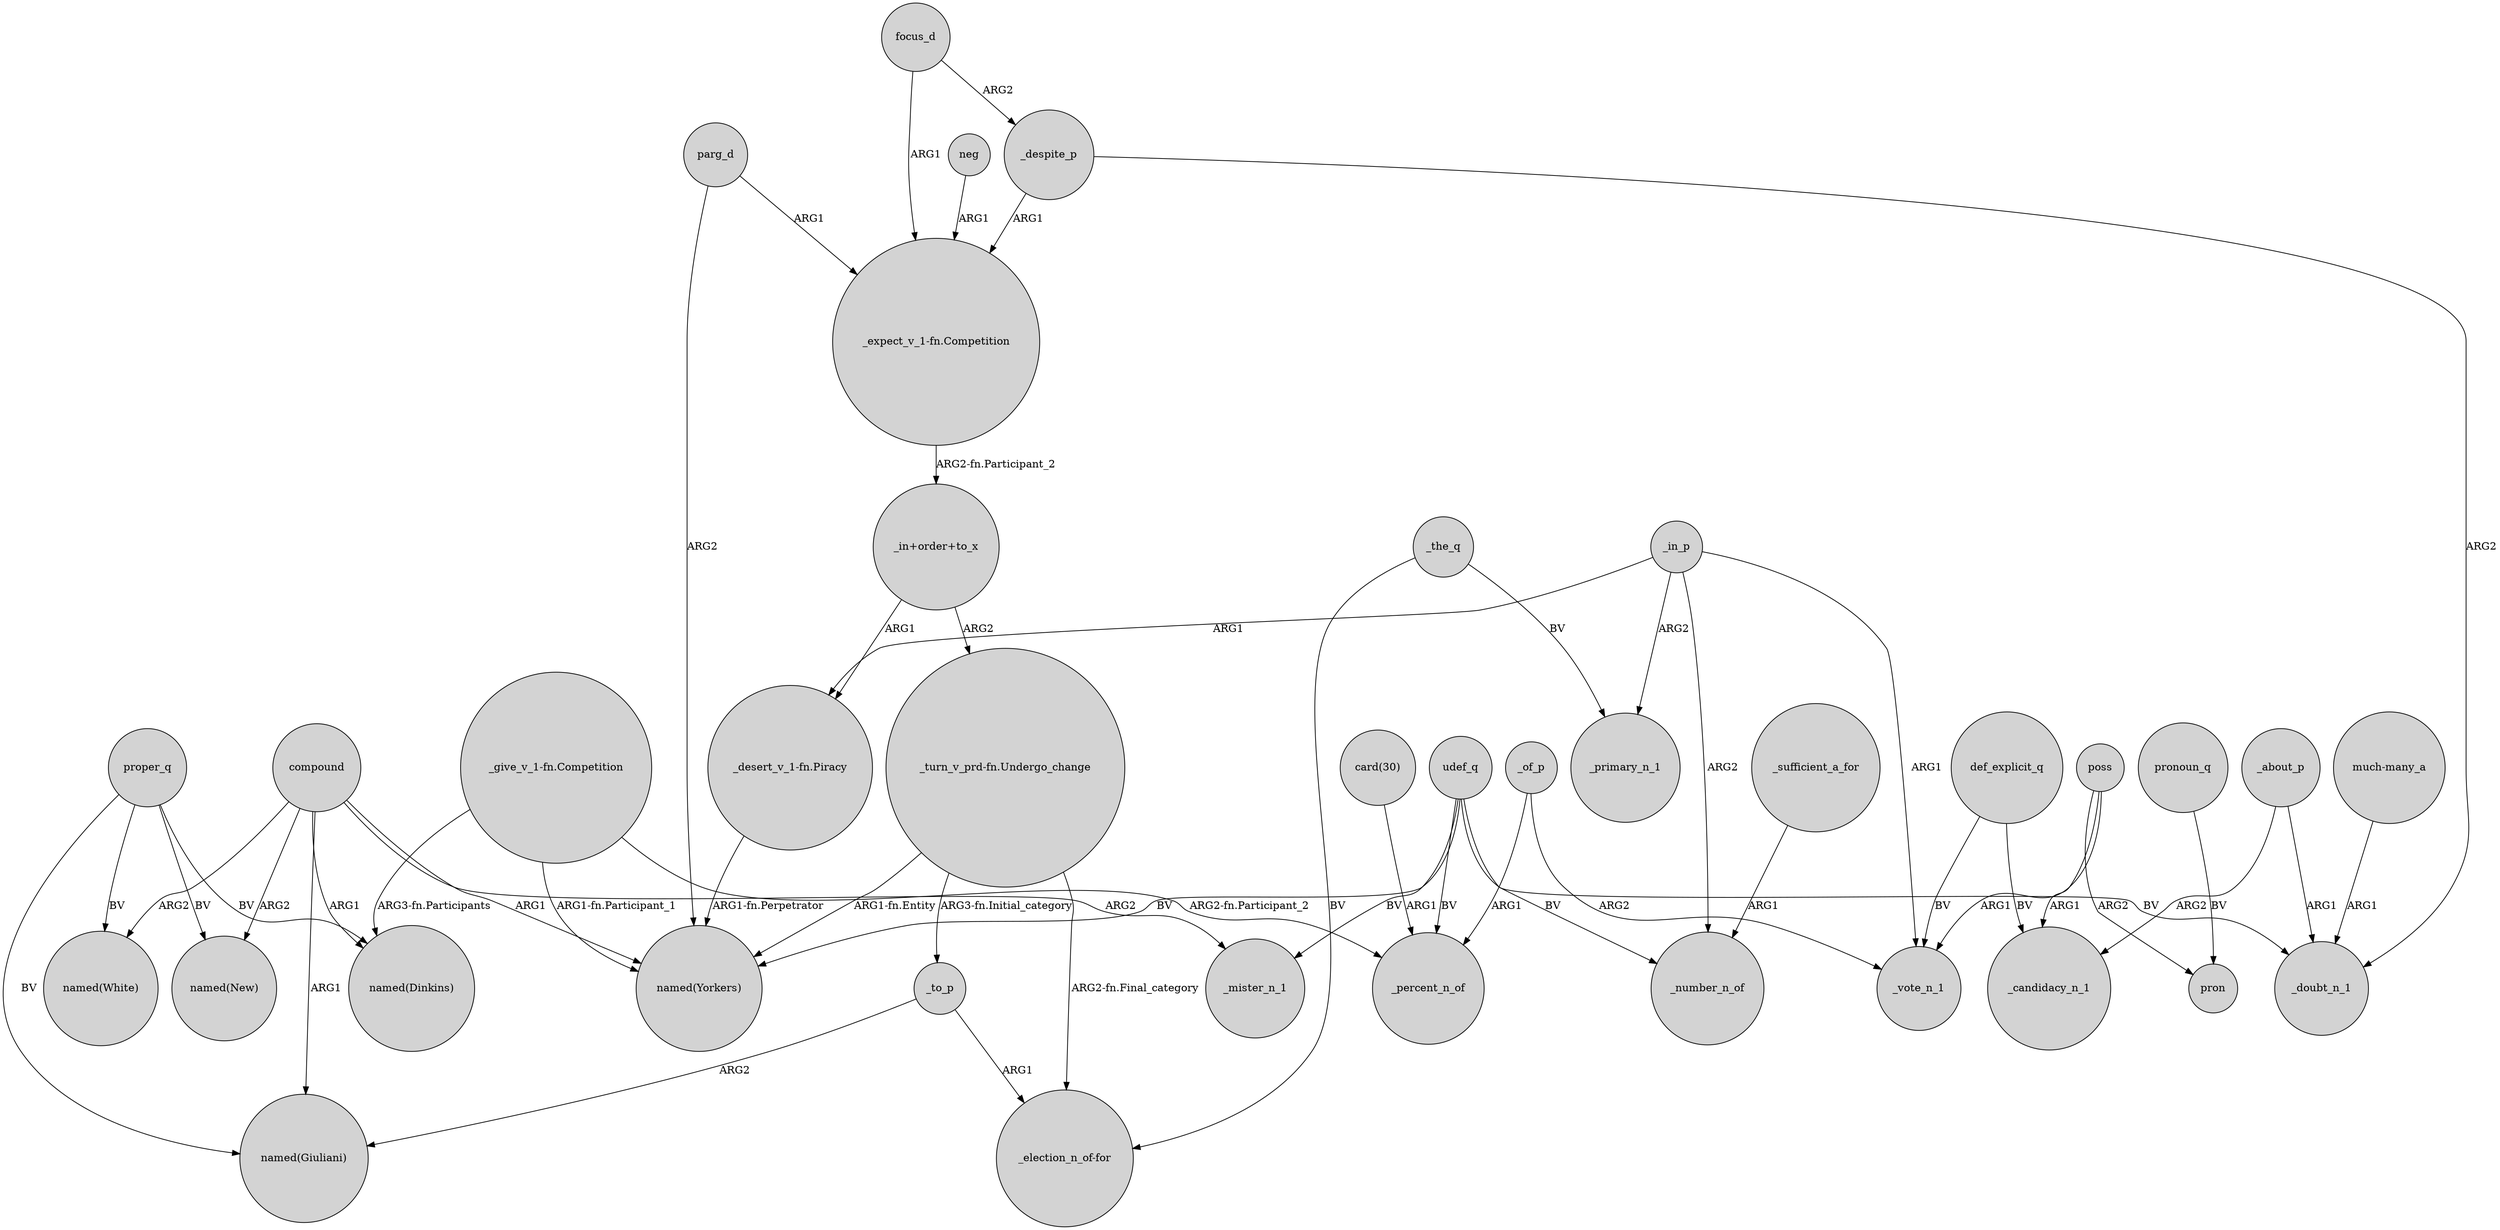digraph {
	node [shape=circle style=filled]
	_the_q -> "_election_n_of-for" [label=BV]
	compound -> "named(Giuliani)" [label=ARG1]
	_in_p -> _primary_n_1 [label=ARG2]
	compound -> _mister_n_1 [label=ARG2]
	compound -> "named(White)" [label=ARG2]
	_despite_p -> "_expect_v_1-fn.Competition" [label=ARG1]
	def_explicit_q -> _candidacy_n_1 [label=BV]
	"_give_v_1-fn.Competition" -> _percent_n_of [label="ARG2-fn.Participant_2"]
	"_give_v_1-fn.Competition" -> "named(Dinkins)" [label="ARG3-fn.Participants"]
	def_explicit_q -> _vote_n_1 [label=BV]
	proper_q -> "named(Dinkins)" [label=BV]
	compound -> "named(New)" [label=ARG2]
	_in_p -> _number_n_of [label=ARG2]
	_sufficient_a_for -> _number_n_of [label=ARG1]
	proper_q -> "named(New)" [label=BV]
	_in_p -> _vote_n_1 [label=ARG1]
	udef_q -> _doubt_n_1 [label=BV]
	"_expect_v_1-fn.Competition" -> "_in+order+to_x" [label="ARG2-fn.Participant_2"]
	_the_q -> _primary_n_1 [label=BV]
	_to_p -> "named(Giuliani)" [label=ARG2]
	udef_q -> _mister_n_1 [label=BV]
	_of_p -> _percent_n_of [label=ARG1]
	"_give_v_1-fn.Competition" -> "named(Yorkers)" [label="ARG1-fn.Participant_1"]
	compound -> "named(Yorkers)" [label=ARG1]
	neg -> "_expect_v_1-fn.Competition" [label=ARG1]
	focus_d -> _despite_p [label=ARG2]
	pronoun_q -> pron [label=BV]
	poss -> pron [label=ARG2]
	compound -> "named(Dinkins)" [label=ARG1]
	"much-many_a" -> _doubt_n_1 [label=ARG1]
	"_turn_v_prd-fn.Undergo_change" -> "named(Yorkers)" [label="ARG1-fn.Entity"]
	udef_q -> _percent_n_of [label=BV]
	parg_d -> "named(Yorkers)" [label=ARG2]
	udef_q -> _number_n_of [label=BV]
	"card(30)" -> _percent_n_of [label=ARG1]
	focus_d -> "_expect_v_1-fn.Competition" [label=ARG1]
	"_turn_v_prd-fn.Undergo_change" -> "_election_n_of-for" [label="ARG2-fn.Final_category"]
	proper_q -> "named(Giuliani)" [label=BV]
	poss -> _vote_n_1 [label=ARG1]
	_despite_p -> _doubt_n_1 [label=ARG2]
	parg_d -> "_expect_v_1-fn.Competition" [label=ARG1]
	"_in+order+to_x" -> "_turn_v_prd-fn.Undergo_change" [label=ARG2]
	proper_q -> "named(White)" [label=BV]
	_in_p -> "_desert_v_1-fn.Piracy" [label=ARG1]
	_about_p -> _candidacy_n_1 [label=ARG2]
	"_desert_v_1-fn.Piracy" -> "named(Yorkers)" [label="ARG1-fn.Perpetrator"]
	_about_p -> _doubt_n_1 [label=ARG1]
	poss -> _candidacy_n_1 [label=ARG1]
	_of_p -> _vote_n_1 [label=ARG2]
	"_in+order+to_x" -> "_desert_v_1-fn.Piracy" [label=ARG1]
	udef_q -> "named(Yorkers)" [label=BV]
	"_turn_v_prd-fn.Undergo_change" -> _to_p [label="ARG3-fn.Initial_category"]
	_to_p -> "_election_n_of-for" [label=ARG1]
}
